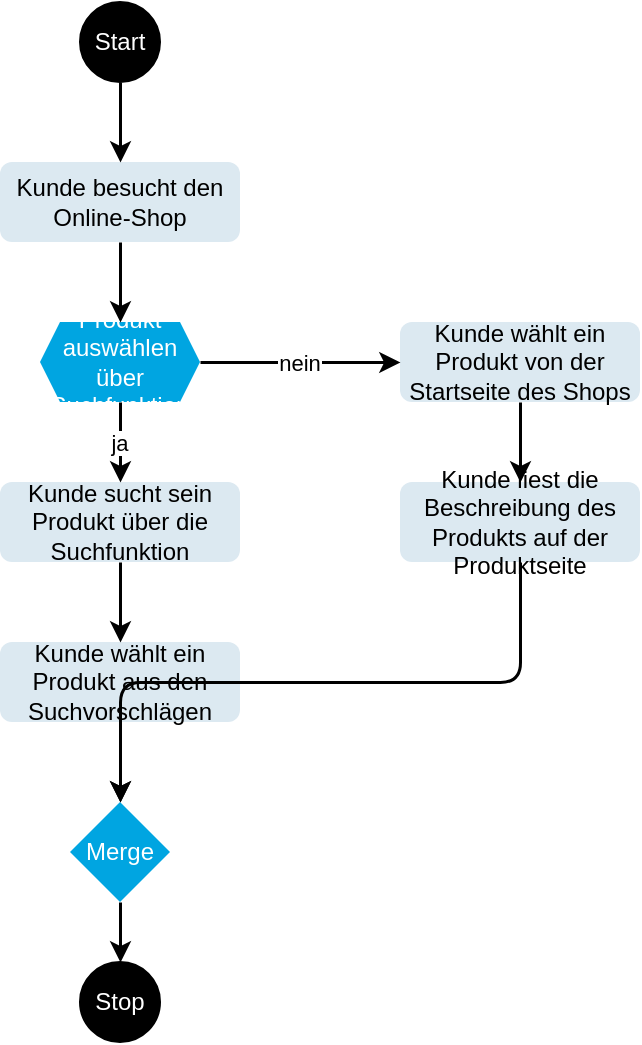 <mxfile version="15.7.7"><diagram id="diagramId" name="Page-1"><mxGraphModel dx="1264" dy="684" grid="1" gridSize="10" guides="1" tooltips="1" connect="1" arrows="1" fold="1" page="1" pageScale="1" pageWidth="850" pageHeight="1100" math="0"><root><mxCell id="0" /><mxCell id="1" parent="0" /><mxCell id="2" value="Start" style="ellipse;whiteSpace=wrap;html=1;aspect=fixed;fillColor=#000000;fontColor=#ffffff;" vertex="1" parent="1"><mxGeometry x="80.0" y="60" width="40" height="40" as="geometry" /></mxCell><mxCell id="3" value="Kunde besucht den Online-Shop" style="rounded=1;whiteSpace=wrap;html=1;strokeColor=none;fillColor=#DCE9F1;" vertex="1" parent="1"><mxGeometry x="40.0" y="140" width="120" height="40" as="geometry" /></mxCell><mxCell id="4" value="Produkt auswählen über Suchfunktion" style="shape=hexagon;perimeter=hexagonPerimeter2;whiteSpace=wrap;html=1;fixedSize=1;align=center;verticalAlign=middle;fontFamily=Helvetica;fontSize=12;fontColor=#ffffff;fillColor=#00A5E1;strokeColor=none;size=10;" vertex="1" parent="1"><mxGeometry x="60.0" y="220" width="80" height="40" as="geometry" /></mxCell><mxCell id="5" value="Kunde sucht sein Produkt über die Suchfunktion" style="rounded=1;whiteSpace=wrap;html=1;strokeColor=none;fillColor=#DCE9F1;" vertex="1" parent="1"><mxGeometry x="40.0" y="300" width="120" height="40" as="geometry" /></mxCell><mxCell id="6" value="Kunde wählt ein Produkt aus den Suchvorschlägen" style="rounded=1;whiteSpace=wrap;html=1;strokeColor=none;fillColor=#DCE9F1;" vertex="1" parent="1"><mxGeometry x="40.0" y="380" width="120" height="40" as="geometry" /></mxCell><mxCell id="7" value="Kunde wählt ein Produkt von der Startseite des Shops" style="rounded=1;whiteSpace=wrap;html=1;strokeColor=none;fillColor=#DCE9F1;" vertex="1" parent="1"><mxGeometry x="240.0" y="220" width="120" height="40" as="geometry" /></mxCell><mxCell id="8" value="Kunde liest die Beschreibung des Produkts auf der Produktseite" style="rounded=1;whiteSpace=wrap;html=1;strokeColor=none;fillColor=#DCE9F1;" vertex="1" parent="1"><mxGeometry x="240.0" y="300" width="120" height="40" as="geometry" /></mxCell><mxCell id="9" value="Merge" style="rhombus;whiteSpace=wrap;html=1;strokeColor=none;fillColor=#00A5E1;fontColor=#ffffff;" vertex="1" parent="1"><mxGeometry x="75.0" y="460" width="50" height="50" as="geometry" /></mxCell><mxCell id="10" value="Stop" style="ellipse;whiteSpace=wrap;html=1;aspect=fixed;fillColor=#000000;fontColor=#ffffff;" vertex="1" parent="1"><mxGeometry x="80.0" y="540" width="40" height="40" as="geometry" /></mxCell><mxCell id="e1" value="" edge="1" source="2" target="3" parent="1" style="edgeStyle=elbowEdgeStyle;elbow=vertical;strokeWidth=1.5;"><mxGeometry relative="1" as="geometry" /></mxCell><mxCell id="e2" value="" edge="1" source="3" target="4" parent="1" style="edgeStyle=elbowEdgeStyle;elbow=vertical;strokeWidth=1.5;"><mxGeometry relative="1" as="geometry" /></mxCell><mxCell id="e3" value="ja" edge="1" source="4" target="5" parent="1" style="edgeStyle=elbowEdgeStyle;elbow=vertical;strokeWidth=1.5;"><mxGeometry relative="1" as="geometry" /></mxCell><mxCell id="e4" value="" edge="1" source="5" target="6" parent="1" style="edgeStyle=elbowEdgeStyle;elbow=vertical;strokeWidth=1.5;"><mxGeometry relative="1" as="geometry" /></mxCell><mxCell id="e5" value="nein" edge="1" source="4" target="7" parent="1" style="edgeStyle=elbowEdgeStyle;elbow=vertical;strokeWidth=1.5;"><mxGeometry relative="1" as="geometry" /></mxCell><mxCell id="e6" value="" edge="1" source="7" target="8" parent="1" style="edgeStyle=elbowEdgeStyle;elbow=vertical;strokeWidth=1.5;"><mxGeometry relative="1" as="geometry" /></mxCell><mxCell id="e7" value="" edge="1" source="6" target="9" parent="1" style="edgeStyle=elbowEdgeStyle;elbow=vertical;strokeWidth=1.5;"><mxGeometry relative="1" as="geometry" /></mxCell><mxCell id="e8" value="" edge="1" source="8" target="9" parent="1" style="edgeStyle=elbowEdgeStyle;elbow=vertical;strokeWidth=1.5;"><mxGeometry relative="1" as="geometry" /></mxCell><mxCell id="e9" value="" edge="1" source="9" target="10" parent="1" style="edgeStyle=elbowEdgeStyle;elbow=vertical;strokeWidth=1.5;"><mxGeometry relative="1" as="geometry" /></mxCell></root></mxGraphModel></diagram></mxfile>
